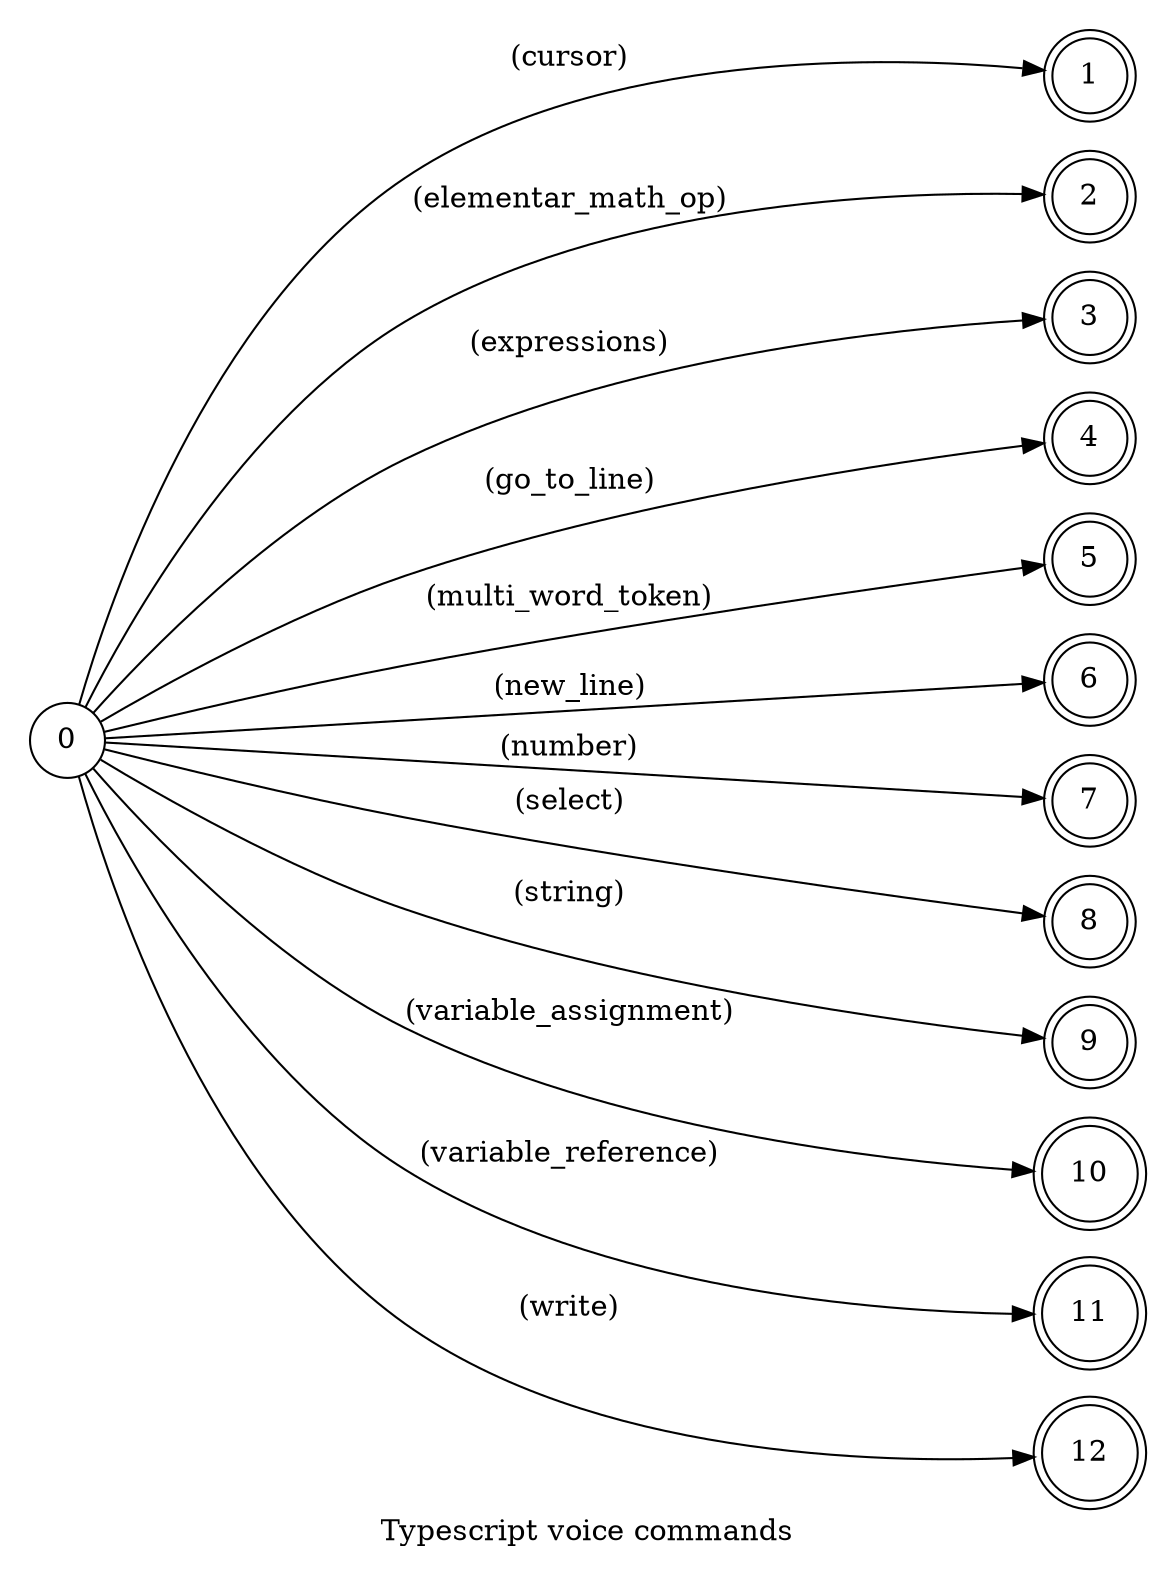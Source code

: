 digraph TypeScript {
    id="typescript";
    label="Typescript voice commands";
    lang="en-US";
    langName="English";
    pad="0.2";
    rankdir=LR;
    nodesep="0.2";
    ranksep="4";
    node[shape=circle]; 0;
    node[shape=doublecircle];

    // START GENERATED
    0 -> 1 [label="(cursor)"];
    0 -> 2 [label="(elementar_math_op)"];
    0 -> 3 [label="(expressions)"];
    0 -> 4 [label="(go_to_line)"];
    0 -> 5 [label="(multi_word_token)"];
    0 -> 6 [label="(new_line)"];
    0 -> 7 [label="(number)"];
    0 -> 8 [label="(select)"];
    0 -> 9 [label="(string)"];
    0 -> 10 [label="(variable_assignment)"];
    0 -> 11 [label="(variable_reference)"];
    0 -> 12 [label="(write)"];
    // END GENERATED

    title="Typescript voice commands";
    desc="Collection of voice commands of the typescript language";
}